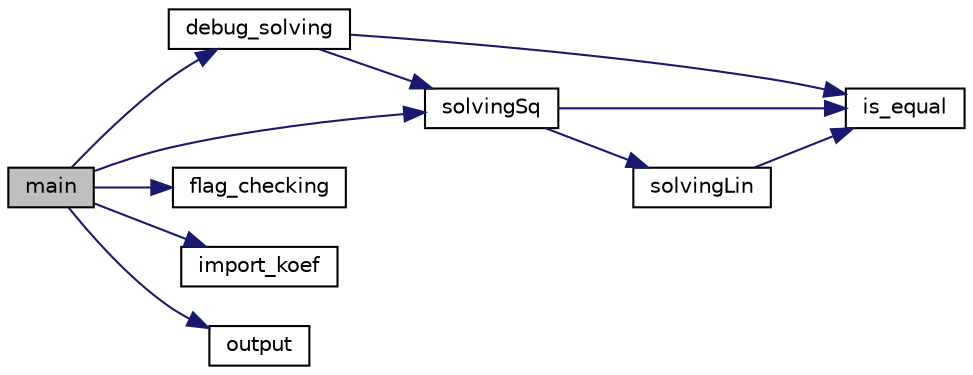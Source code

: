 digraph "main"
{
 // LATEX_PDF_SIZE
  edge [fontname="Helvetica",fontsize="10",labelfontname="Helvetica",labelfontsize="10"];
  node [fontname="Helvetica",fontsize="10",shape=record];
  rankdir="LR";
  Node1 [label="main",height=0.2,width=0.4,color="black", fillcolor="grey75", style="filled", fontcolor="black",tooltip=" "];
  Node1 -> Node2 [color="midnightblue",fontsize="10",style="solid",fontname="Helvetica"];
  Node2 [label="debug_solving",height=0.2,width=0.4,color="black", fillcolor="white", style="filled",URL="$func_8cpp.html#ac9ee196c0eaa3081b06bb8d624b36743",tooltip="Unit tests for solvingSq it import values from test.txt and compare solutions with these values then ..."];
  Node2 -> Node3 [color="midnightblue",fontsize="10",style="solid",fontname="Helvetica"];
  Node3 [label="is_equal",height=0.2,width=0.4,color="black", fillcolor="white", style="filled",URL="$func_8cpp.html#af21aa176761e3c76829edd7fd18466f4",tooltip="Function for compare two double numbers."];
  Node2 -> Node4 [color="midnightblue",fontsize="10",style="solid",fontname="Helvetica"];
  Node4 [label="solvingSq",height=0.2,width=0.4,color="black", fillcolor="white", style="filled",URL="$func_8cpp.html#a0f010c63b5779b470a202b09dea85947",tooltip="Function what solves square eqution ax2 + bx + c = 0 - equation type."];
  Node4 -> Node3 [color="midnightblue",fontsize="10",style="solid",fontname="Helvetica"];
  Node4 -> Node5 [color="midnightblue",fontsize="10",style="solid",fontname="Helvetica"];
  Node5 [label="solvingLin",height=0.2,width=0.4,color="black", fillcolor="white", style="filled",URL="$func_8cpp.html#a1f111ad2f3782f27ac098682f8571abc",tooltip="Function what solves linear eqution It is one of cases when coefficient a = 0 bx + c = 0 - equation t..."];
  Node5 -> Node3 [color="midnightblue",fontsize="10",style="solid",fontname="Helvetica"];
  Node1 -> Node6 [color="midnightblue",fontsize="10",style="solid",fontname="Helvetica"];
  Node6 [label="flag_checking",height=0.2,width=0.4,color="black", fillcolor="white", style="filled",URL="$func_8cpp.html#af64614c3d8ec8ff8ed93f345c7665d56",tooltip="Function for checking console arguments if -h - print path to the file's folder."];
  Node1 -> Node7 [color="midnightblue",fontsize="10",style="solid",fontname="Helvetica"];
  Node7 [label="import_koef",height=0.2,width=0.4,color="black", fillcolor="white", style="filled",URL="$func_8cpp.html#a6ad9ac22ba6048e3f60e7cf32457b42c",tooltip="Function fot import number from console."];
  Node1 -> Node8 [color="midnightblue",fontsize="10",style="solid",fontname="Helvetica"];
  Node8 [label="output",height=0.2,width=0.4,color="black", fillcolor="white", style="filled",URL="$func_8cpp.html#a3c231fc67611e15de83d2fc86af0bc49",tooltip="Function for printing roots."];
  Node1 -> Node4 [color="midnightblue",fontsize="10",style="solid",fontname="Helvetica"];
}

